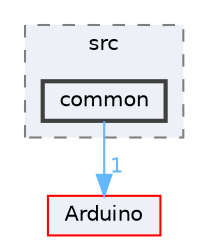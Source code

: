 digraph "Face_Access_inferencing/src/edge-impulse-sdk/porting/espressif/ESP-NN/src/common"
{
 // LATEX_PDF_SIZE
  bgcolor="transparent";
  edge [fontname=Helvetica,fontsize=10,labelfontname=Helvetica,labelfontsize=10];
  node [fontname=Helvetica,fontsize=10,shape=box,height=0.2,width=0.4];
  compound=true
  subgraph clusterdir_c90a268ca4faf40922d2ec77e7c60048 {
    graph [ bgcolor="#edf0f7", pencolor="grey50", label="src", fontname=Helvetica,fontsize=10 style="filled,dashed", URL="dir_c90a268ca4faf40922d2ec77e7c60048.html",tooltip=""]
  dir_2b89bde85911ae8f57c0f8722959caae [label="common", fillcolor="#edf0f7", color="grey25", style="filled,bold", URL="dir_2b89bde85911ae8f57c0f8722959caae.html",tooltip=""];
  }
  dir_a991eec27578c865874ede3d8ec657c2 [label="Arduino", fillcolor="#edf0f7", color="red", style="filled", URL="dir_a991eec27578c865874ede3d8ec657c2.html",tooltip=""];
  dir_2b89bde85911ae8f57c0f8722959caae->dir_a991eec27578c865874ede3d8ec657c2 [headlabel="1", labeldistance=1.5 headhref="dir_000057_000014.html" href="dir_000057_000014.html" color="steelblue1" fontcolor="steelblue1"];
}

